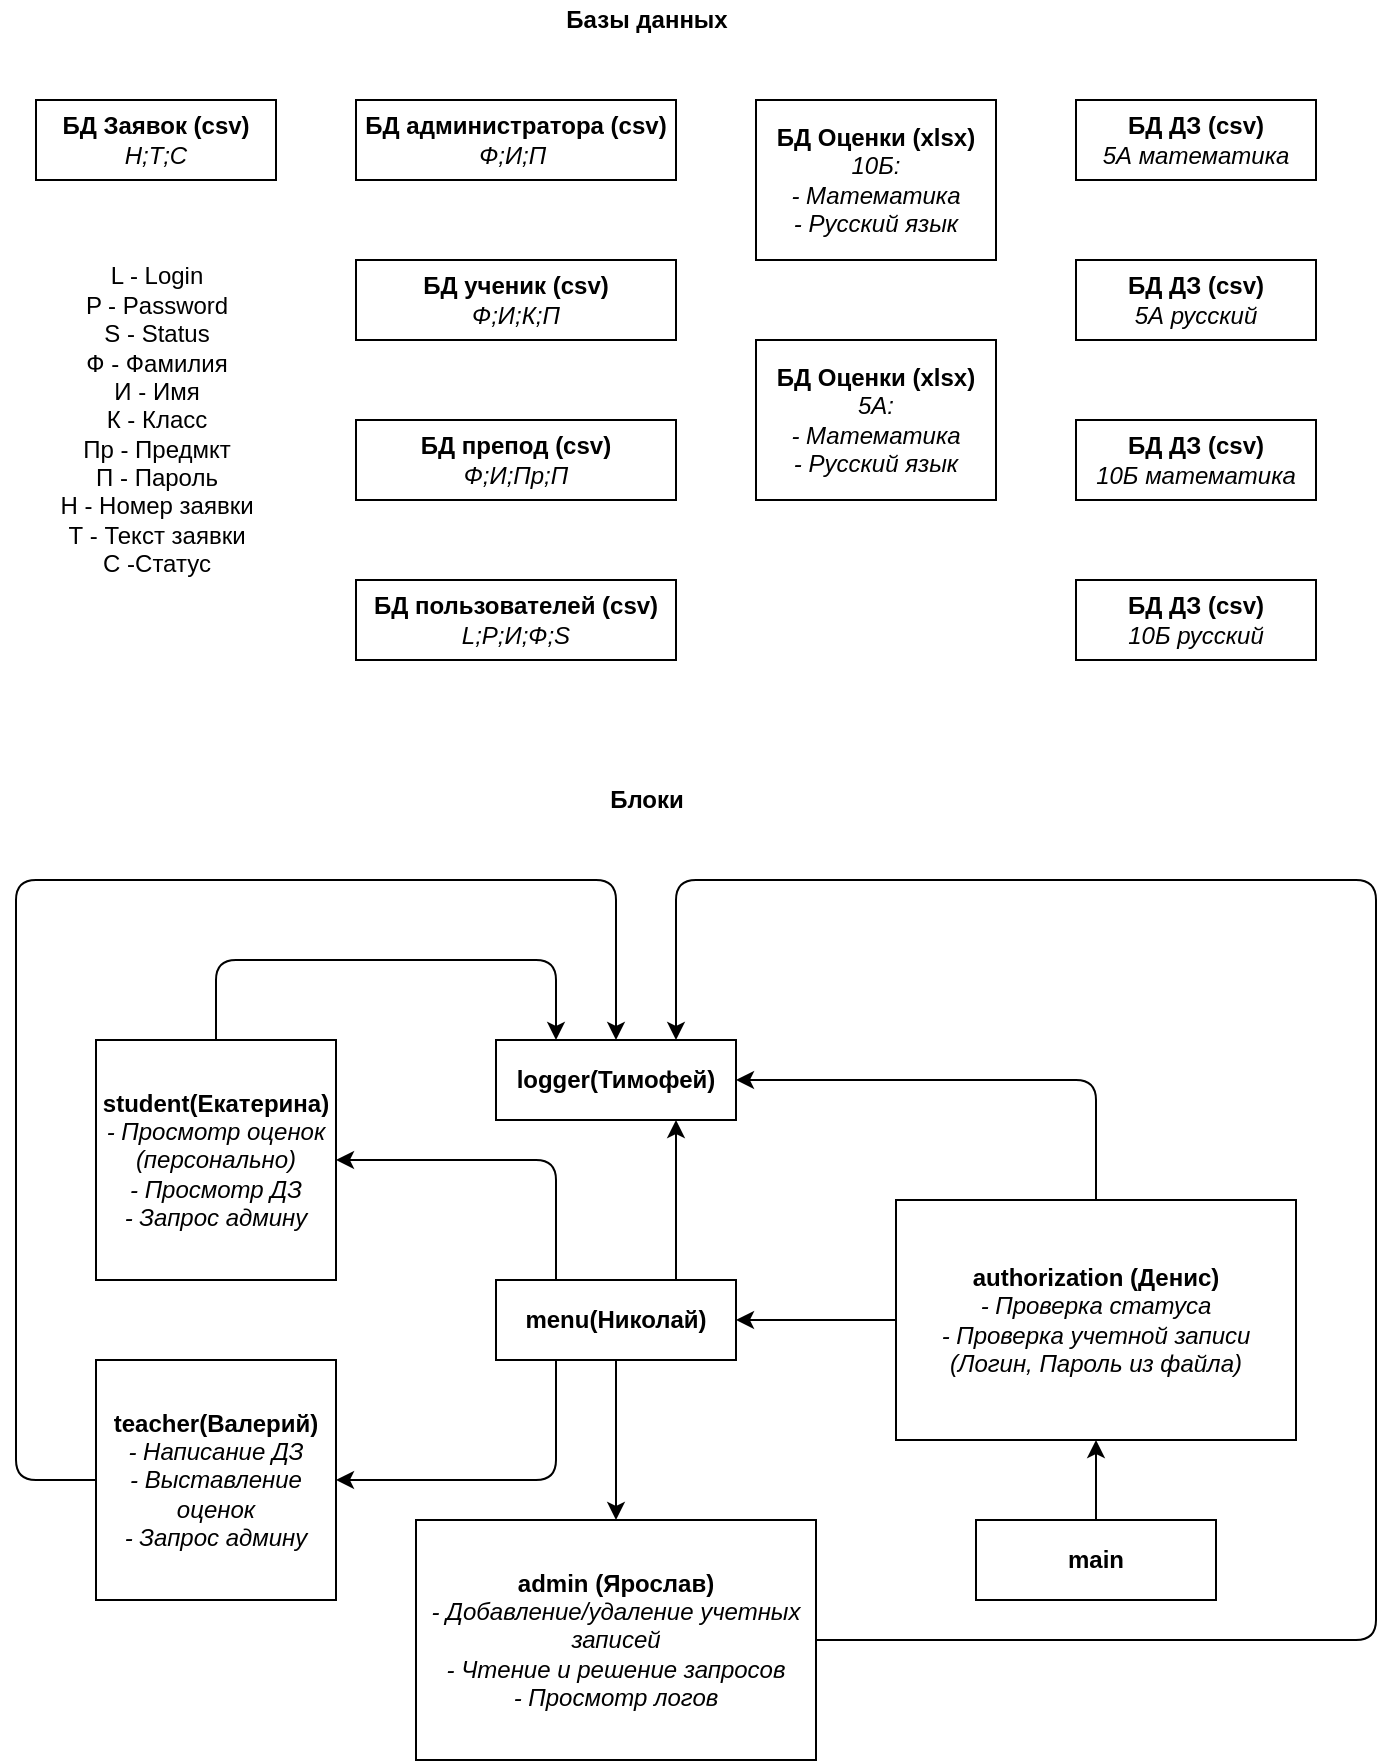 <mxfile>
    <diagram id="7RIWxsnL2a_Jxtr9W0i4" name="Страница 1">
        <mxGraphModel dx="2040" dy="1179" grid="1" gridSize="10" guides="1" tooltips="1" connect="1" arrows="1" fold="1" page="1" pageScale="1" pageWidth="827" pageHeight="1169" math="0" shadow="0">
            <root>
                <mxCell id="0"/>
                <mxCell id="1" parent="0"/>
                <mxCell id="4" value="&lt;b&gt;БД администратора&amp;nbsp;&lt;/b&gt;&lt;b&gt;(csv)&lt;/b&gt;&lt;b&gt;&lt;br&gt;&lt;/b&gt;&lt;i&gt;Ф;И;П&amp;nbsp;&lt;/i&gt;" style="rounded=0;whiteSpace=wrap;html=1;" parent="1" vertex="1">
                    <mxGeometry x="230" y="90" width="160" height="40" as="geometry"/>
                </mxCell>
                <mxCell id="5" value="&lt;b&gt;БД ученик&amp;nbsp;&lt;/b&gt;&lt;b&gt;(csv)&lt;/b&gt;&lt;br&gt;&lt;i&gt;Ф;И;К;П&lt;/i&gt;" style="rounded=0;whiteSpace=wrap;html=1;" parent="1" vertex="1">
                    <mxGeometry x="230" y="170" width="160" height="40" as="geometry"/>
                </mxCell>
                <mxCell id="6" value="&lt;b&gt;БД препод&amp;nbsp;&lt;/b&gt;&lt;b&gt;(csv)&lt;/b&gt;&lt;br&gt;&lt;i&gt;Ф;И;Пр;П&lt;/i&gt;" style="rounded=0;whiteSpace=wrap;html=1;" parent="1" vertex="1">
                    <mxGeometry x="230" y="250" width="160" height="40" as="geometry"/>
                </mxCell>
                <mxCell id="8" value="&lt;b&gt;БД ДЗ (csv)&lt;/b&gt;&lt;br&gt;&lt;i&gt;5А математика&lt;/i&gt;" style="rounded=0;whiteSpace=wrap;html=1;" parent="1" vertex="1">
                    <mxGeometry x="590" y="90" width="120" height="40" as="geometry"/>
                </mxCell>
                <mxCell id="59" style="edgeStyle=none;html=1;exitX=0.5;exitY=0;exitDx=0;exitDy=0;entryX=0.5;entryY=1;entryDx=0;entryDy=0;" edge="1" parent="1" source="11" target="16">
                    <mxGeometry relative="1" as="geometry"/>
                </mxCell>
                <mxCell id="11" value="&lt;b&gt;main&lt;/b&gt;" style="rounded=0;whiteSpace=wrap;html=1;" parent="1" vertex="1">
                    <mxGeometry x="540" y="800" width="120" height="40" as="geometry"/>
                </mxCell>
                <mxCell id="12" value="&lt;b&gt;logger(Тимофей)&lt;/b&gt;" style="rounded=0;whiteSpace=wrap;html=1;" parent="1" vertex="1">
                    <mxGeometry x="300" y="560" width="120" height="40" as="geometry"/>
                </mxCell>
                <mxCell id="54" style="edgeStyle=none;html=1;exitX=0.5;exitY=0;exitDx=0;exitDy=0;entryX=0.25;entryY=0;entryDx=0;entryDy=0;" edge="1" parent="1" source="14" target="12">
                    <mxGeometry relative="1" as="geometry">
                        <mxPoint x="159.862" y="460" as="targetPoint"/>
                        <Array as="points">
                            <mxPoint x="160" y="520"/>
                            <mxPoint x="330" y="520"/>
                        </Array>
                    </mxGeometry>
                </mxCell>
                <mxCell id="14" value="&lt;b&gt;student(Екатерина)&lt;/b&gt;&lt;br&gt;&lt;i&gt;- Просмотр оценок (персонально)&lt;br&gt;- Просмотр ДЗ&lt;br&gt;- Запрос админу&lt;/i&gt;" style="rounded=0;whiteSpace=wrap;html=1;" vertex="1" parent="1">
                    <mxGeometry x="100" y="560" width="120" height="120" as="geometry"/>
                </mxCell>
                <mxCell id="53" style="edgeStyle=none;html=1;entryX=0.5;entryY=0;entryDx=0;entryDy=0;" edge="1" parent="1" source="15" target="12">
                    <mxGeometry relative="1" as="geometry">
                        <mxPoint x="360" y="550" as="targetPoint"/>
                        <Array as="points">
                            <mxPoint x="60" y="780"/>
                            <mxPoint x="60" y="480"/>
                            <mxPoint x="360" y="480"/>
                        </Array>
                    </mxGeometry>
                </mxCell>
                <mxCell id="15" value="&lt;b&gt;teacher(Валерий)&lt;/b&gt;&lt;br&gt;&lt;i&gt;- Написание ДЗ&lt;br&gt;- Выставление оценок&lt;br&gt;- Запрос админу&lt;/i&gt;" style="rounded=0;whiteSpace=wrap;html=1;" vertex="1" parent="1">
                    <mxGeometry x="100" y="720" width="120" height="120" as="geometry"/>
                </mxCell>
                <mxCell id="43" style="edgeStyle=none;html=1;exitX=0;exitY=0.5;exitDx=0;exitDy=0;entryX=1;entryY=0.5;entryDx=0;entryDy=0;" edge="1" parent="1" source="16" target="18">
                    <mxGeometry relative="1" as="geometry"/>
                </mxCell>
                <mxCell id="52" style="edgeStyle=none;html=1;exitX=0.5;exitY=0;exitDx=0;exitDy=0;entryX=1;entryY=0.5;entryDx=0;entryDy=0;" edge="1" parent="1" source="16" target="12">
                    <mxGeometry relative="1" as="geometry">
                        <mxPoint x="620" y="580" as="targetPoint"/>
                        <Array as="points">
                            <mxPoint x="600" y="580"/>
                        </Array>
                    </mxGeometry>
                </mxCell>
                <mxCell id="16" value="&lt;b&gt;authorization (Денис)&lt;/b&gt;&lt;br&gt;&lt;i&gt;- Проверка статуса&lt;br&gt;- Проверка учетной записи&lt;br&gt;(Логин, Пароль из файла)&lt;/i&gt;" style="rounded=0;whiteSpace=wrap;html=1;" vertex="1" parent="1">
                    <mxGeometry x="500" y="640" width="200" height="120" as="geometry"/>
                </mxCell>
                <mxCell id="51" style="edgeStyle=none;html=1;exitX=1;exitY=0.5;exitDx=0;exitDy=0;entryX=0.75;entryY=0;entryDx=0;entryDy=0;" edge="1" parent="1" source="17" target="12">
                    <mxGeometry relative="1" as="geometry">
                        <Array as="points">
                            <mxPoint x="740" y="860"/>
                            <mxPoint x="740" y="480"/>
                            <mxPoint x="390" y="480"/>
                        </Array>
                    </mxGeometry>
                </mxCell>
                <mxCell id="17" value="&lt;b&gt;admin (Ярослав)&lt;/b&gt;&lt;br&gt;&lt;i&gt;- Добавление/удаление учетных записей&lt;br&gt;- Чтение и решение&amp;nbsp;&lt;/i&gt;&lt;i&gt;запросов&lt;/i&gt;&lt;i&gt;&lt;br&gt;- Просмотр логов&lt;br&gt;&lt;/i&gt;" style="rounded=0;whiteSpace=wrap;html=1;" vertex="1" parent="1">
                    <mxGeometry x="260" y="800" width="200" height="120" as="geometry"/>
                </mxCell>
                <mxCell id="44" style="edgeStyle=none;html=1;exitX=0.5;exitY=1;exitDx=0;exitDy=0;" edge="1" parent="1" source="18" target="17">
                    <mxGeometry relative="1" as="geometry"/>
                </mxCell>
                <mxCell id="49" style="edgeStyle=none;html=1;exitX=0.25;exitY=1;exitDx=0;exitDy=0;entryX=1;entryY=0.5;entryDx=0;entryDy=0;" edge="1" parent="1" source="18" target="15">
                    <mxGeometry relative="1" as="geometry">
                        <Array as="points">
                            <mxPoint x="330" y="780"/>
                        </Array>
                    </mxGeometry>
                </mxCell>
                <mxCell id="55" style="edgeStyle=none;html=1;exitX=0.75;exitY=0;exitDx=0;exitDy=0;entryX=0.75;entryY=1;entryDx=0;entryDy=0;" edge="1" parent="1" source="18" target="12">
                    <mxGeometry relative="1" as="geometry"/>
                </mxCell>
                <mxCell id="57" style="edgeStyle=none;html=1;exitX=0.25;exitY=0;exitDx=0;exitDy=0;entryX=1;entryY=0.5;entryDx=0;entryDy=0;" edge="1" parent="1" source="18" target="14">
                    <mxGeometry relative="1" as="geometry">
                        <Array as="points">
                            <mxPoint x="330" y="620"/>
                        </Array>
                    </mxGeometry>
                </mxCell>
                <mxCell id="18" value="&lt;b&gt;menu(Николай)&lt;/b&gt;" style="rounded=0;whiteSpace=wrap;html=1;" vertex="1" parent="1">
                    <mxGeometry x="300" y="680" width="120" height="40" as="geometry"/>
                </mxCell>
                <mxCell id="19" value="&lt;b&gt;БД пользователей&amp;nbsp;&lt;/b&gt;&lt;b&gt;(csv)&lt;/b&gt;&lt;b&gt;&lt;br&gt;&lt;/b&gt;&lt;i&gt;L;P;И;Ф;S&lt;/i&gt;" style="rounded=0;whiteSpace=wrap;html=1;" vertex="1" parent="1">
                    <mxGeometry x="230" y="330" width="160" height="40" as="geometry"/>
                </mxCell>
                <mxCell id="21" value="&lt;b&gt;БД&amp;nbsp;&lt;/b&gt;&lt;b&gt;Оценки (xlsx)&lt;br&gt;&lt;/b&gt;&lt;i&gt;5А:&lt;br&gt;- Математика&lt;br&gt;- Русский язык&lt;br&gt;&lt;/i&gt;" style="rounded=0;whiteSpace=wrap;html=1;" vertex="1" parent="1">
                    <mxGeometry x="430" y="210" width="120" height="80" as="geometry"/>
                </mxCell>
                <mxCell id="22" value="&lt;b&gt;БД&amp;nbsp;&lt;/b&gt;&lt;b&gt;Оценки&amp;nbsp;&lt;/b&gt;&lt;b&gt;(xlsx)&lt;/b&gt;&lt;i&gt;&lt;br&gt;10Б:&lt;br&gt;- Математика&lt;br&gt;- Русский язык&lt;/i&gt;" style="rounded=0;whiteSpace=wrap;html=1;" vertex="1" parent="1">
                    <mxGeometry x="430" y="90" width="120" height="80" as="geometry"/>
                </mxCell>
                <mxCell id="24" value="&lt;b&gt;БД ДЗ&amp;nbsp;&lt;/b&gt;&lt;b&gt;(csv)&lt;/b&gt;&lt;br&gt;&lt;i&gt;5А русский&lt;br&gt;&lt;/i&gt;" style="rounded=0;whiteSpace=wrap;html=1;" vertex="1" parent="1">
                    <mxGeometry x="590" y="170" width="120" height="40" as="geometry"/>
                </mxCell>
                <mxCell id="25" value="&lt;b&gt;БД ДЗ&amp;nbsp;&lt;/b&gt;&lt;b&gt;(csv)&lt;/b&gt;&lt;i&gt;&lt;br&gt;10Б математика&lt;/i&gt;" style="rounded=0;whiteSpace=wrap;html=1;" vertex="1" parent="1">
                    <mxGeometry x="590" y="250" width="120" height="40" as="geometry"/>
                </mxCell>
                <mxCell id="26" value="&lt;b&gt;БД ДЗ&amp;nbsp;&lt;/b&gt;&lt;b&gt;(csv)&lt;/b&gt;&lt;br&gt;&lt;i&gt;10Б русский&lt;/i&gt;" style="rounded=0;whiteSpace=wrap;html=1;" vertex="1" parent="1">
                    <mxGeometry x="590" y="330" width="120" height="40" as="geometry"/>
                </mxCell>
                <mxCell id="29" value="&lt;b&gt;Блоки&lt;/b&gt;" style="text;html=1;align=center;verticalAlign=middle;resizable=0;points=[];autosize=1;strokeColor=none;fillColor=none;" vertex="1" parent="1">
                    <mxGeometry x="350" y="430" width="50" height="20" as="geometry"/>
                </mxCell>
                <mxCell id="30" value="L - Login&lt;br&gt;P - Password&lt;br&gt;S - Status&lt;br&gt;Ф - Фамилия&lt;br&gt;И - Имя&lt;br&gt;К - Класс&lt;br&gt;Пр - Предмкт&lt;br&gt;П - Пароль&lt;br&gt;Н - Номер заявки&lt;br&gt;Т - Текст заявки&lt;br&gt;С -Статус" style="text;html=1;align=center;verticalAlign=middle;resizable=0;points=[];autosize=1;strokeColor=none;fillColor=none;rotation=0;" vertex="1" parent="1">
                    <mxGeometry x="75" y="170" width="110" height="160" as="geometry"/>
                </mxCell>
                <mxCell id="31" value="&lt;b&gt;БД Заявок (csv)&lt;br&gt;&lt;/b&gt;&lt;i&gt;Н;Т;С&lt;/i&gt;&lt;i&gt;&lt;br&gt;&lt;/i&gt;" style="rounded=0;whiteSpace=wrap;html=1;" vertex="1" parent="1">
                    <mxGeometry x="70" y="90" width="120" height="40" as="geometry"/>
                </mxCell>
                <mxCell id="58" value="&lt;b&gt;Базы данных&lt;/b&gt;" style="text;html=1;align=center;verticalAlign=middle;resizable=0;points=[];autosize=1;strokeColor=none;fillColor=none;" vertex="1" parent="1">
                    <mxGeometry x="325" y="40" width="100" height="20" as="geometry"/>
                </mxCell>
            </root>
        </mxGraphModel>
    </diagram>
</mxfile>